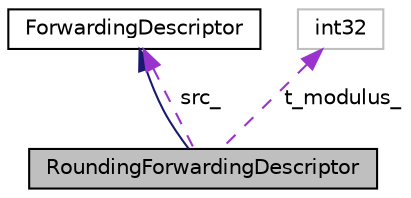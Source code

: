 digraph "RoundingForwardingDescriptor"
{
  edge [fontname="Helvetica",fontsize="10",labelfontname="Helvetica",labelfontsize="10"];
  node [fontname="Helvetica",fontsize="10",shape=record];
  Node2 [label="RoundingForwardingDescriptor",height=0.2,width=0.4,color="black", fillcolor="grey75", style="filled", fontcolor="black"];
  Node3 -> Node2 [dir="back",color="midnightblue",fontsize="10",style="solid",fontname="Helvetica"];
  Node3 [label="ForwardingDescriptor",height=0.2,width=0.4,color="black", fillcolor="white", style="filled",URL="$classkaldi_1_1nnet3_1_1ForwardingDescriptor.html",tooltip="A ForwardingDescriptor describes how we copy data from another NetworkNode, or from multiple other Ne..."];
  Node4 -> Node2 [dir="back",color="darkorchid3",fontsize="10",style="dashed",label=" t_modulus_" ,fontname="Helvetica"];
  Node4 [label="int32",height=0.2,width=0.4,color="grey75", fillcolor="white", style="filled"];
  Node3 -> Node2 [dir="back",color="darkorchid3",fontsize="10",style="dashed",label=" src_" ,fontname="Helvetica"];
}

